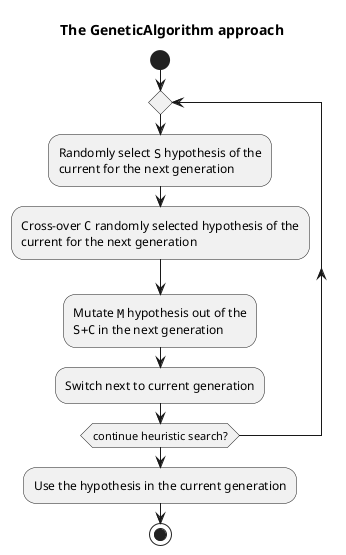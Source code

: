@startuml activity_process_steps_for_geneticalgorithm

title The GeneticAlgorithm approach

start
repeat
  :Randomly select ""S"" hypothesis of the
  current for the next generation;
  :Cross-over ""C"" randomly selected hypothesis of the
  current for the next generation;
  :Mutate ""M"" hypothesis out of the
  ""S+C"" in the next generation;
  :Switch next to current generation;
repeat while (continue heuristic search?)
:Use the hypothesis in the current generation;
stop

@enduml
